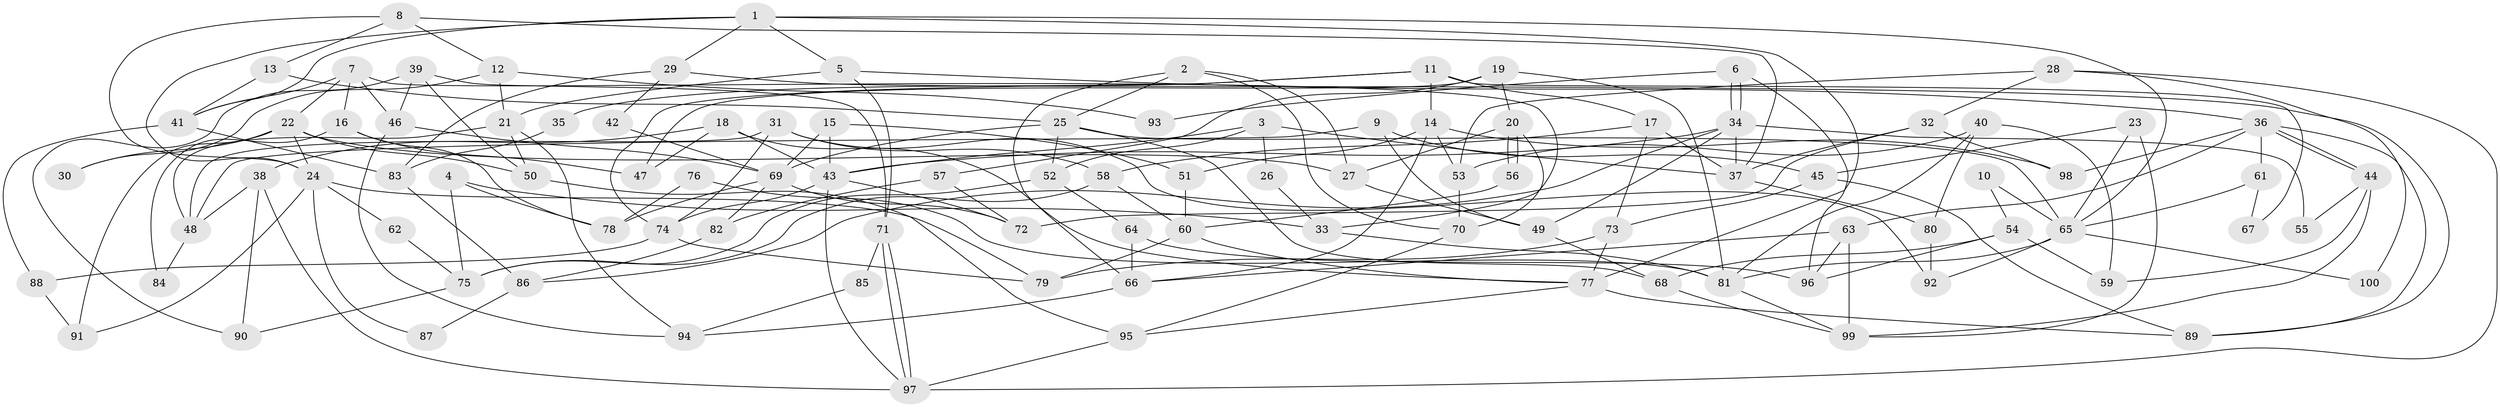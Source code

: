 // Generated by graph-tools (version 1.1) at 2025/11/02/21/25 10:11:14]
// undirected, 100 vertices, 200 edges
graph export_dot {
graph [start="1"]
  node [color=gray90,style=filled];
  1;
  2;
  3;
  4;
  5;
  6;
  7;
  8;
  9;
  10;
  11;
  12;
  13;
  14;
  15;
  16;
  17;
  18;
  19;
  20;
  21;
  22;
  23;
  24;
  25;
  26;
  27;
  28;
  29;
  30;
  31;
  32;
  33;
  34;
  35;
  36;
  37;
  38;
  39;
  40;
  41;
  42;
  43;
  44;
  45;
  46;
  47;
  48;
  49;
  50;
  51;
  52;
  53;
  54;
  55;
  56;
  57;
  58;
  59;
  60;
  61;
  62;
  63;
  64;
  65;
  66;
  67;
  68;
  69;
  70;
  71;
  72;
  73;
  74;
  75;
  76;
  77;
  78;
  79;
  80;
  81;
  82;
  83;
  84;
  85;
  86;
  87;
  88;
  89;
  90;
  91;
  92;
  93;
  94;
  95;
  96;
  97;
  98;
  99;
  100;
  1 -- 5;
  1 -- 77;
  1 -- 24;
  1 -- 29;
  1 -- 41;
  1 -- 65;
  2 -- 27;
  2 -- 25;
  2 -- 66;
  2 -- 70;
  3 -- 43;
  3 -- 37;
  3 -- 26;
  3 -- 52;
  4 -- 75;
  4 -- 33;
  4 -- 78;
  5 -- 36;
  5 -- 71;
  5 -- 21;
  6 -- 34;
  6 -- 34;
  6 -- 96;
  6 -- 93;
  7 -- 22;
  7 -- 41;
  7 -- 16;
  7 -- 33;
  7 -- 46;
  8 -- 24;
  8 -- 37;
  8 -- 12;
  8 -- 13;
  9 -- 48;
  9 -- 45;
  9 -- 49;
  10 -- 65;
  10 -- 54;
  11 -- 74;
  11 -- 14;
  11 -- 17;
  11 -- 35;
  11 -- 67;
  12 -- 21;
  12 -- 30;
  12 -- 93;
  13 -- 41;
  13 -- 25;
  14 -- 53;
  14 -- 51;
  14 -- 66;
  14 -- 98;
  15 -- 69;
  15 -- 43;
  15 -- 51;
  16 -- 78;
  16 -- 47;
  16 -- 84;
  17 -- 73;
  17 -- 37;
  17 -- 58;
  18 -- 47;
  18 -- 38;
  18 -- 43;
  18 -- 77;
  19 -- 20;
  19 -- 81;
  19 -- 47;
  19 -- 57;
  20 -- 27;
  20 -- 56;
  20 -- 56;
  20 -- 70;
  21 -- 50;
  21 -- 48;
  21 -- 94;
  22 -- 24;
  22 -- 91;
  22 -- 27;
  22 -- 30;
  22 -- 50;
  23 -- 99;
  23 -- 45;
  23 -- 65;
  24 -- 79;
  24 -- 62;
  24 -- 87;
  24 -- 91;
  25 -- 65;
  25 -- 52;
  25 -- 68;
  25 -- 69;
  26 -- 33;
  27 -- 49;
  28 -- 32;
  28 -- 97;
  28 -- 53;
  28 -- 100;
  29 -- 89;
  29 -- 42;
  29 -- 83;
  31 -- 92;
  31 -- 48;
  31 -- 58;
  31 -- 74;
  32 -- 98;
  32 -- 72;
  32 -- 37;
  33 -- 81;
  34 -- 37;
  34 -- 43;
  34 -- 49;
  34 -- 55;
  34 -- 86;
  35 -- 83;
  36 -- 44;
  36 -- 44;
  36 -- 63;
  36 -- 61;
  36 -- 89;
  36 -- 98;
  37 -- 80;
  38 -- 90;
  38 -- 97;
  38 -- 48;
  39 -- 46;
  39 -- 50;
  39 -- 71;
  39 -- 90;
  40 -- 53;
  40 -- 81;
  40 -- 59;
  40 -- 80;
  41 -- 83;
  41 -- 88;
  42 -- 69;
  43 -- 72;
  43 -- 74;
  43 -- 97;
  44 -- 99;
  44 -- 55;
  44 -- 59;
  45 -- 73;
  45 -- 89;
  46 -- 94;
  46 -- 69;
  48 -- 84;
  49 -- 68;
  50 -- 95;
  51 -- 60;
  52 -- 64;
  52 -- 75;
  53 -- 70;
  54 -- 59;
  54 -- 68;
  54 -- 96;
  56 -- 60;
  57 -- 72;
  57 -- 82;
  58 -- 60;
  58 -- 75;
  60 -- 77;
  60 -- 79;
  61 -- 65;
  61 -- 67;
  62 -- 75;
  63 -- 96;
  63 -- 66;
  63 -- 99;
  64 -- 66;
  64 -- 96;
  65 -- 81;
  65 -- 92;
  65 -- 100;
  66 -- 94;
  68 -- 99;
  69 -- 72;
  69 -- 78;
  69 -- 82;
  70 -- 95;
  71 -- 97;
  71 -- 97;
  71 -- 85;
  73 -- 77;
  73 -- 79;
  74 -- 79;
  74 -- 88;
  75 -- 90;
  76 -- 81;
  76 -- 78;
  77 -- 95;
  77 -- 89;
  80 -- 92;
  81 -- 99;
  82 -- 86;
  83 -- 86;
  85 -- 94;
  86 -- 87;
  88 -- 91;
  95 -- 97;
}
